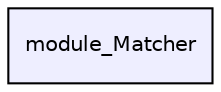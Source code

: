 digraph "module_Matcher" {
  compound=true
  node [ fontsize="10", fontname="Helvetica"];
  edge [ labelfontsize="10", labelfontname="Helvetica"];
  dir_14078dea012ff4629fc3b79f35b3bb3c [shape=box, label="module_Matcher", style="filled", fillcolor="#eeeeff", pencolor="black", URL="dir_14078dea012ff4629fc3b79f35b3bb3c.html"];
}
